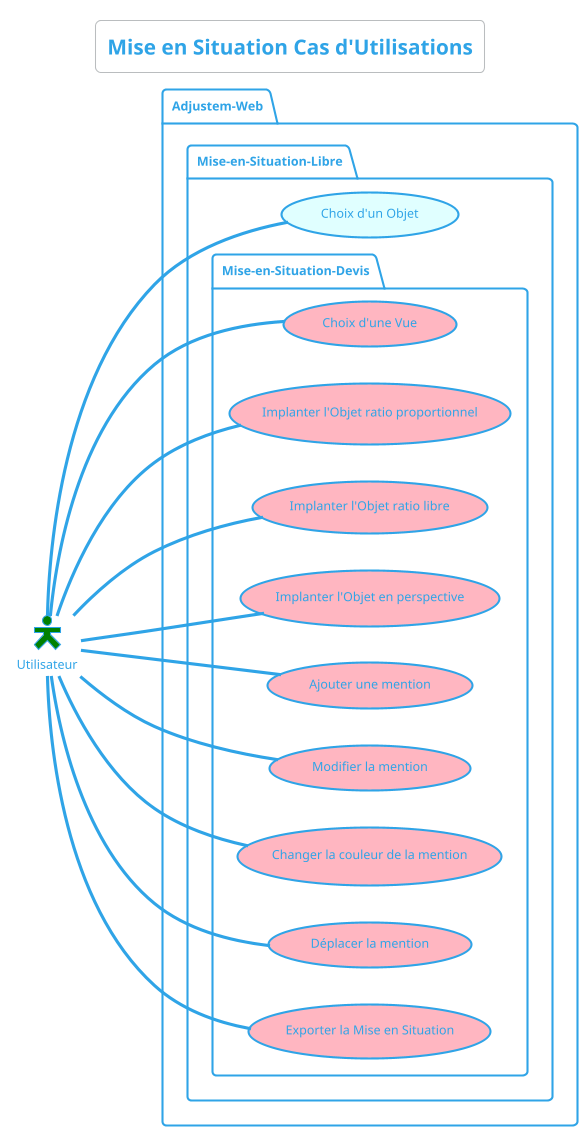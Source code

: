 @startuml Mise en Situation Cas d'Utilisations
!theme cerulean-outline
skinparam actorStyle hollow
left to right direction
title Mise en Situation Cas d'Utilisations

:Utilisateur: as u #green

package Adjustem-Web {

    package Mise-en-Situation-Libre {
        usecase "Choix d'un Objet" as UC1 #LightCyan
        package Mise-en-Situation-Devis  {
            usecase "Choix d'une Vue" as UC2 #LightPink
            usecase "Implanter l'Objet ratio proportionnel" as UC3 #LightPink
            usecase "Implanter l'Objet ratio libre" as UC4 #LightPink
            usecase "Implanter l'Objet en perspective" as UC5 #LightPink
            usecase "Ajouter une mention" as UC6 #LightPink
            usecase "Modifier la mention" as UC7 #LightPink
            usecase "Changer la couleur de la mention" as UC8 #LightPink
            usecase "Déplacer la mention" as UC9 #LightPink
            usecase "Exporter la Mise en Situation" as UC10 #LightPink
        }
    }
}



u --- UC1
u --- UC2
u --- UC3
u --- UC4
u --- UC5
u --- UC6
u --- UC7
u --- UC8
u --- UC9
u --- UC10

@enduml